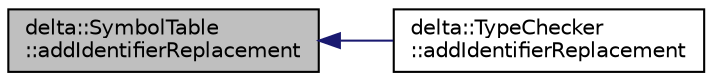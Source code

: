 digraph "delta::SymbolTable::addIdentifierReplacement"
{
  edge [fontname="Helvetica",fontsize="10",labelfontname="Helvetica",labelfontsize="10"];
  node [fontname="Helvetica",fontsize="10",shape=record];
  rankdir="LR";
  Node6 [label="delta::SymbolTable\l::addIdentifierReplacement",height=0.2,width=0.4,color="black", fillcolor="grey75", style="filled", fontcolor="black"];
  Node6 -> Node7 [dir="back",color="midnightblue",fontsize="10",style="solid",fontname="Helvetica"];
  Node7 [label="delta::TypeChecker\l::addIdentifierReplacement",height=0.2,width=0.4,color="black", fillcolor="white", style="filled",URL="$classdelta_1_1_type_checker.html#a87708171e55574b21f82322f3fed2348"];
}
